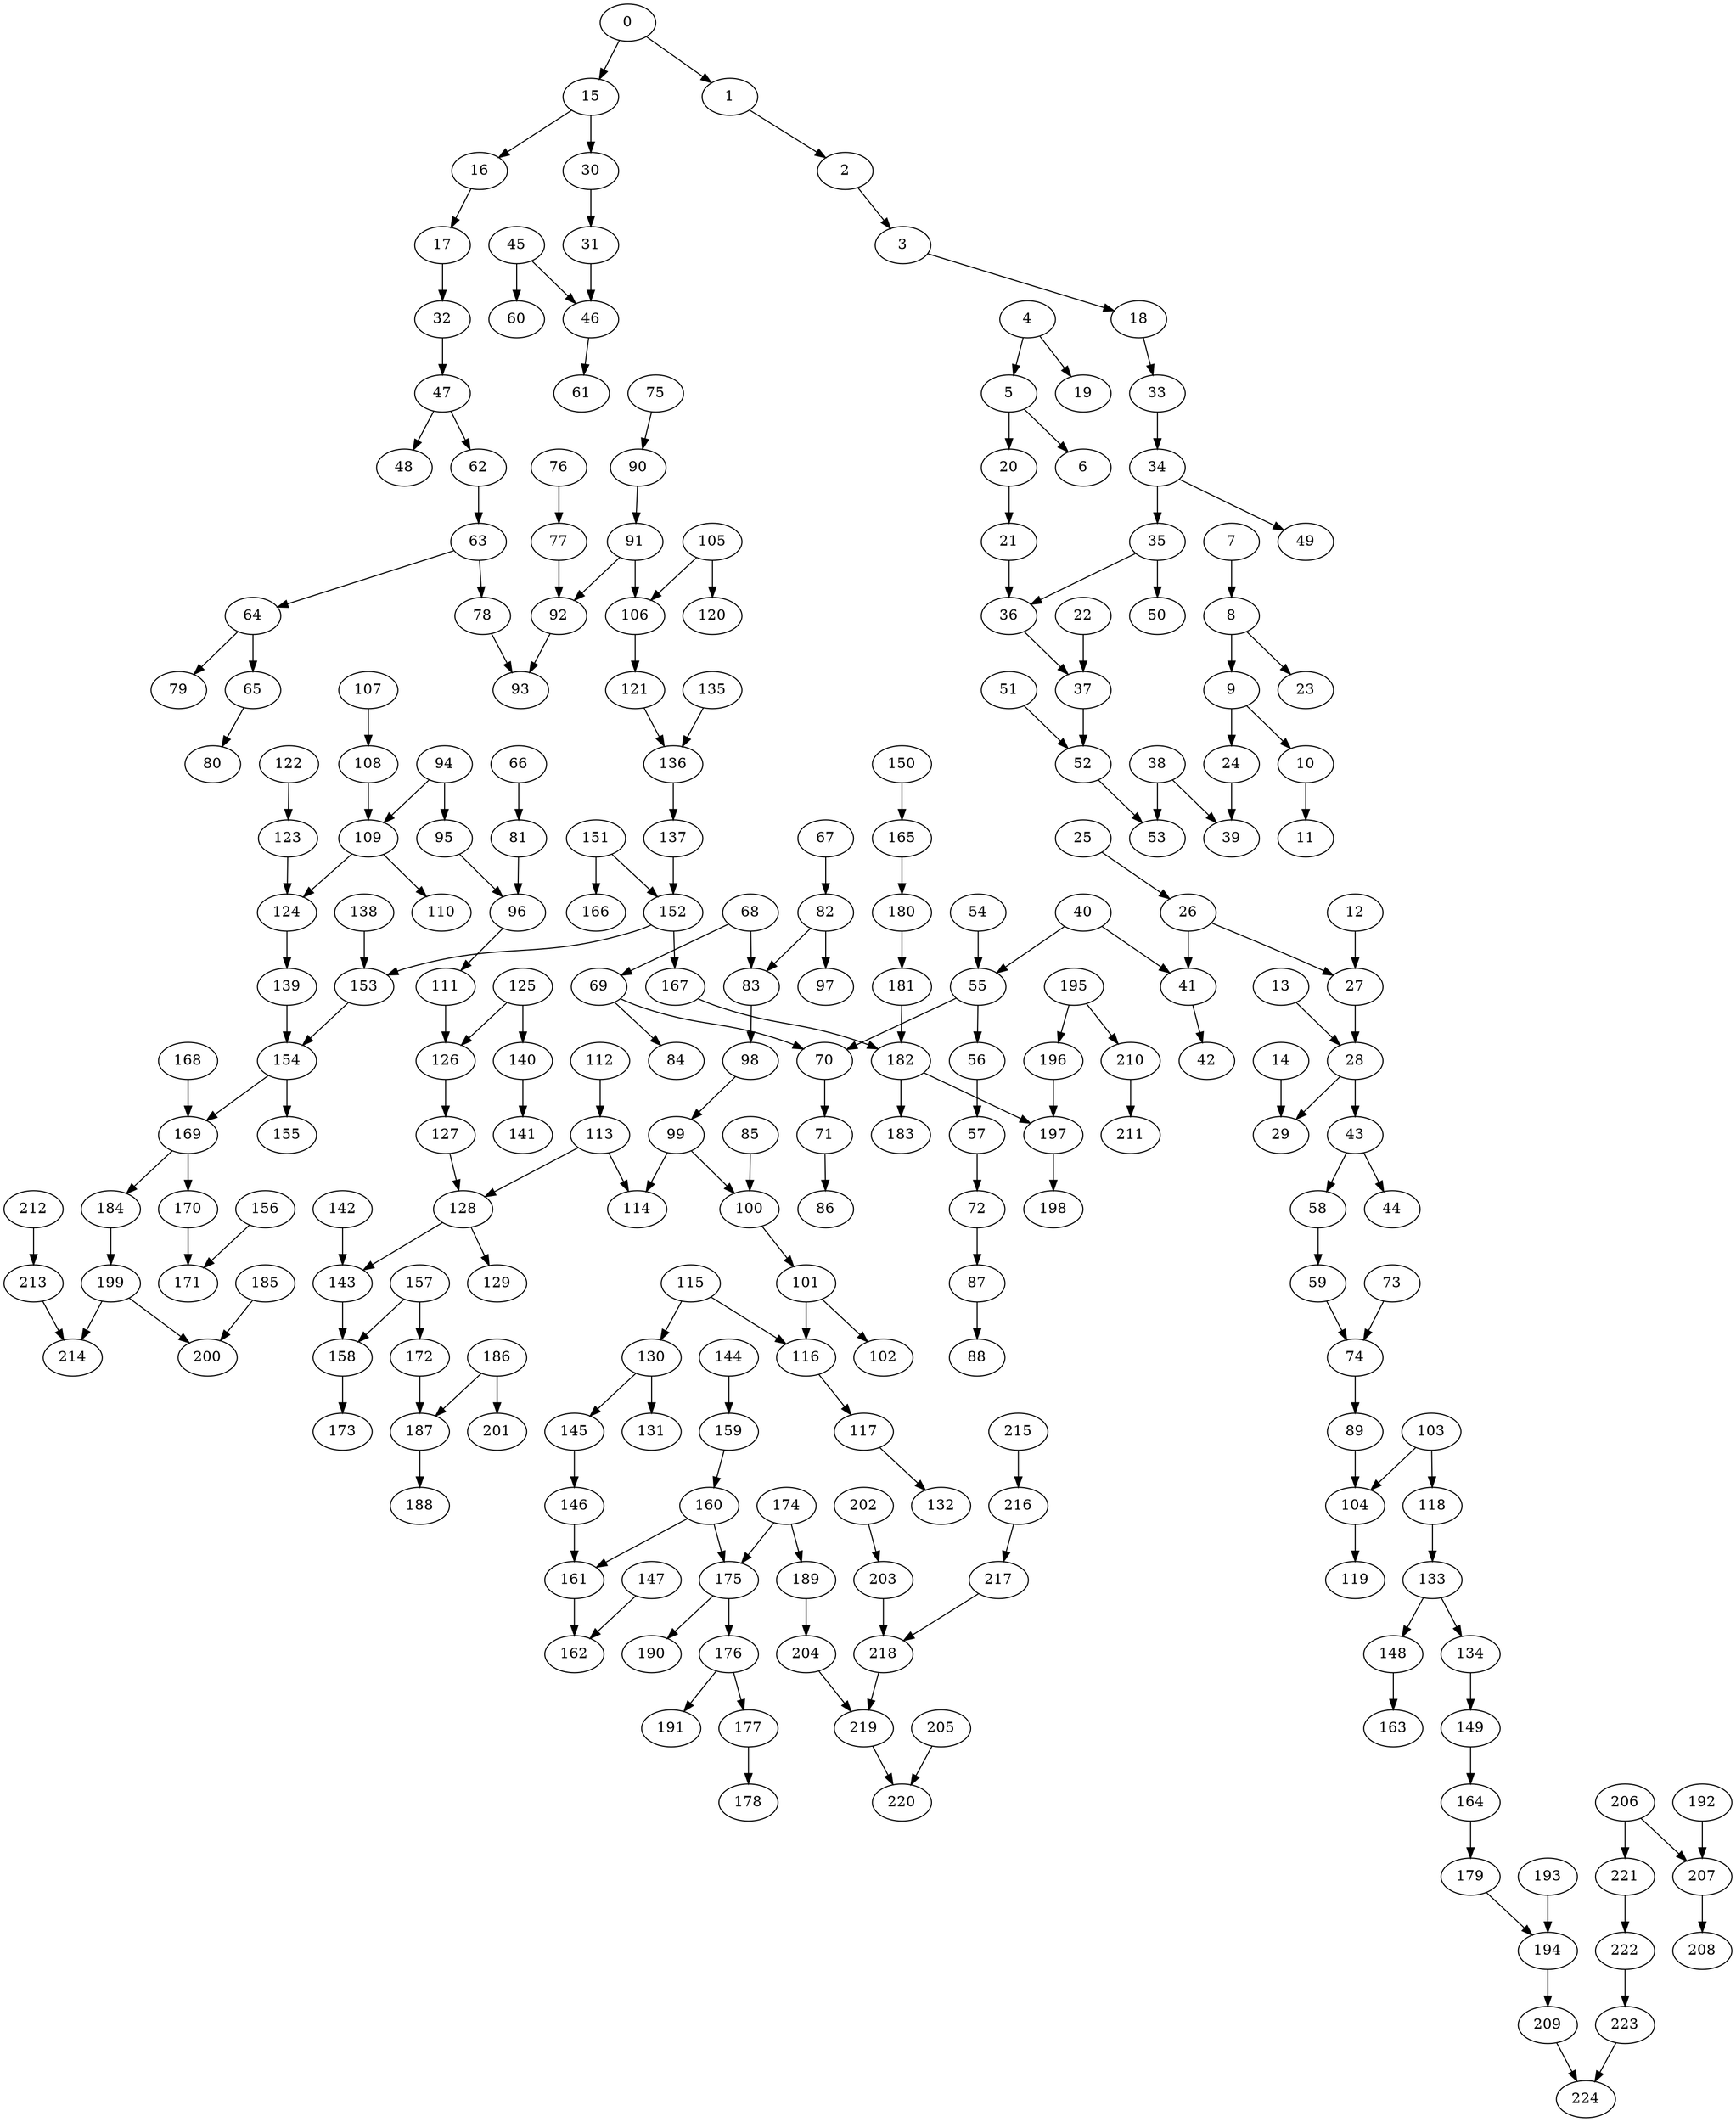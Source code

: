 digraph my_graph {
16 [label=16]
17 [label=17]
20 [label=20]
21 [label=21]
35 [label=35]
36 [label=36]
38 [label=38]
53 [label=53]
64 [label=64]
65 [label=65]
172 [label=172]
187 [label=187]
215 [label=215]
216 [label=216]
222 [label=222]
223 [label=223]
4 [label=4]
19 [label=19]
95 [label=95]
96 [label=96]
98 [label=98]
99 [label=99]
153 [label=153]
154 [label=154]
161 [label=161]
162 [label=162]
184 [label=184]
199 [label=199]
5 [label=5]
40 [label=40]
41 [label=41]
47 [label=47]
62 [label=62]
51 [label=51]
52 [label=52]
55 [label=55]
56 [label=56]
57 [label=57]
68 [label=68]
83 [label=83]
78 [label=78]
93 [label=93]
92 [label=92]
111 [label=111]
124 [label=124]
139 [label=139]
130 [label=130]
145 [label=145]
182 [label=182]
183 [label=183]
214 [label=214]
14 [label=14]
29 [label=29]
26 [label=26]
27 [label=27]
28 [label=28]
43 [label=43]
58 [label=58]
94 [label=94]
109 [label=109]
100 [label=100]
113 [label=113]
128 [label=128]
116 [label=116]
117 [label=117]
133 [label=133]
148 [label=148]
138 [label=138]
169 [label=169]
160 [label=160]
175 [label=175]
0 [label=0]
15 [label=15]
32 [label=32]
30 [label=30]
31 [label=31]
79 [label=79]
91 [label=91]
114 [label=114]
156 [label=156]
171 [label=171]
219 [label=219]
220 [label=220]
12 [label=12]
80 [label=80]
126 [label=126]
127 [label=127]
134 [label=134]
149 [label=149]
163 [label=163]
189 [label=189]
204 [label=204]
44 [label=44]
82 [label=82]
144 [label=144]
159 [label=159]
152 [label=152]
167 [label=167]
9 [label=9]
24 [label=24]
33 [label=33]
34 [label=34]
74 [label=74]
89 [label=89]
77 [label=77]
104 [label=104]
119 [label=119]
121 [label=121]
136 [label=136]
143 [label=143]
158 [label=158]
195 [label=195]
196 [label=196]
197 [label=197]
198 [label=198]
1 [label=1]
2 [label=2]
3 [label=3]
18 [label=18]
8 [label=8]
23 [label=23]
63 [label=63]
174 [label=174]
217 [label=217]
218 [label=218]
103 [label=103]
123 [label=123]
165 [label=165]
180 [label=180]
10 [label=10]
11 [label=11]
164 [label=164]
206 [label=206]
221 [label=221]
209 [label=209]
224 [label=224]
90 [label=90]
112 [label=112]
186 [label=186]
188 [label=188]
194 [label=194]
205 [label=205]
13 [label=13]
37 [label=37]
48 [label=48]
101 [label=101]
110 [label=110]
190 [label=190]
207 [label=207]
208 [label=208]
39 [label=39]
108 [label=108]
122 [label=122]
137 [label=137]
151 [label=151]
166 [label=166]
173 [label=173]
192 [label=192]
59 [label=59]
69 [label=69]
84 [label=84]
142 [label=142]
203 [label=203]
213 [label=213]
6 [label=6]
46 [label=46]
61 [label=61]
179 [label=179]
210 [label=210]
211 [label=211]
50 [label=50]
73 [label=73]
76 [label=76]
115 [label=115]
176 [label=176]
105 [label=105]
106 [label=106]
125 [label=125]
140 [label=140]
146 [label=146]
191 [label=191]
200 [label=200]
202 [label=202]
118 [label=118]
107 [label=107]
177 [label=177]
212 [label=212]
181 [label=181]
7 [label=7]
25 [label=25]
81 [label=81]
70 [label=70]
71 [label=71]
131 [label=131]
170 [label=170]
42 [label=42]
67 [label=67]
87 [label=87]
88 [label=88]
141 [label=141]
22 [label=22]
49 [label=49]
45 [label=45]
86 [label=86]
75 [label=75]
147 [label=147]
157 [label=157]
178 [label=178]
72 [label=72]
85 [label=85]
135 [label=135]
97 [label=97]
168 [label=168]
102 [label=102]
193 [label=193]
60 [label=60]
132 [label=132]
66 [label=66]
129 [label=129]
155 [label=155]
54 [label=54]
150 [label=150]
185 [label=185]
120 [label=120]
201 [label=201]
16->17
20->21
35->36
38->53
64->65
172->187
215->216
222->223
4->19
95->96
98->99
153->154
161->162
184->199
5->20
40->41
47->62
51->52
55->56
56->57
68->83
78->93
92->93
96->111
124->139
130->145
182->183
199->214
4->5
14->29
26->41
27->28
43->58
94->109
99->100
113->128
116->117
133->148
138->153
139->154
154->169
160->175
0->15
17->32
30->31
64->79
91->92
99->114
156->171
160->161
219->220
12->27
65->80
126->127
127->128
134->149
148->163
189->204
43->44
82->83
144->159
152->167
169->184
9->24
33->34
74->89
77->92
104->119
121->136
143->158
152->153
195->196
197->198
0->1
1->2
3->18
8->23
40->55
62->63
174->189
217->218
89->104
103->104
123->124
165->180
174->175
10->11
128->143
149->164
204->219
206->221
209->224
8->9
15->30
90->91
112->113
182->197
186->187
187->188
194->209
205->220
13->28
26->27
37->52
47->48
101->116
109->110
175->190
207->208
24->39
94->95
108->109
122->123
137->152
151->166
158->173
192->207
196->197
218->219
52->53
58->59
59->74
69->84
142->143
203->218
206->207
213->214
2->3
5->6
32->47
46->61
109->124
164->179
179->194
195->210
210->211
216->217
35->50
167->182
223->224
28->29
73->74
76->77
111->126
115->116
175->176
221->222
15->16
31->46
100->101
105->106
125->140
145->146
176->191
199->200
202->203
18->33
34->35
63->64
103->118
107->108
176->177
212->213
36->37
115->130
180->181
7->8
25->26
81->96
28->43
55->70
63->78
83->98
133->134
159->160
21->36
69->70
70->71
106->121
130->131
169->170
9->10
41->42
67->82
87->88
118->133
140->141
151->152
170->171
22->37
34->49
38->39
45->46
71->86
75->90
91->106
113->114
147->162
157->158
177->178
57->72
68->69
85->100
125->126
135->136
136->137
146->161
82->97
72->87
168->169
101->102
193->194
45->60
117->132
66->81
157->172
128->129
154->155
54->55
150->165
181->182
185->200
105->120
186->201
}
